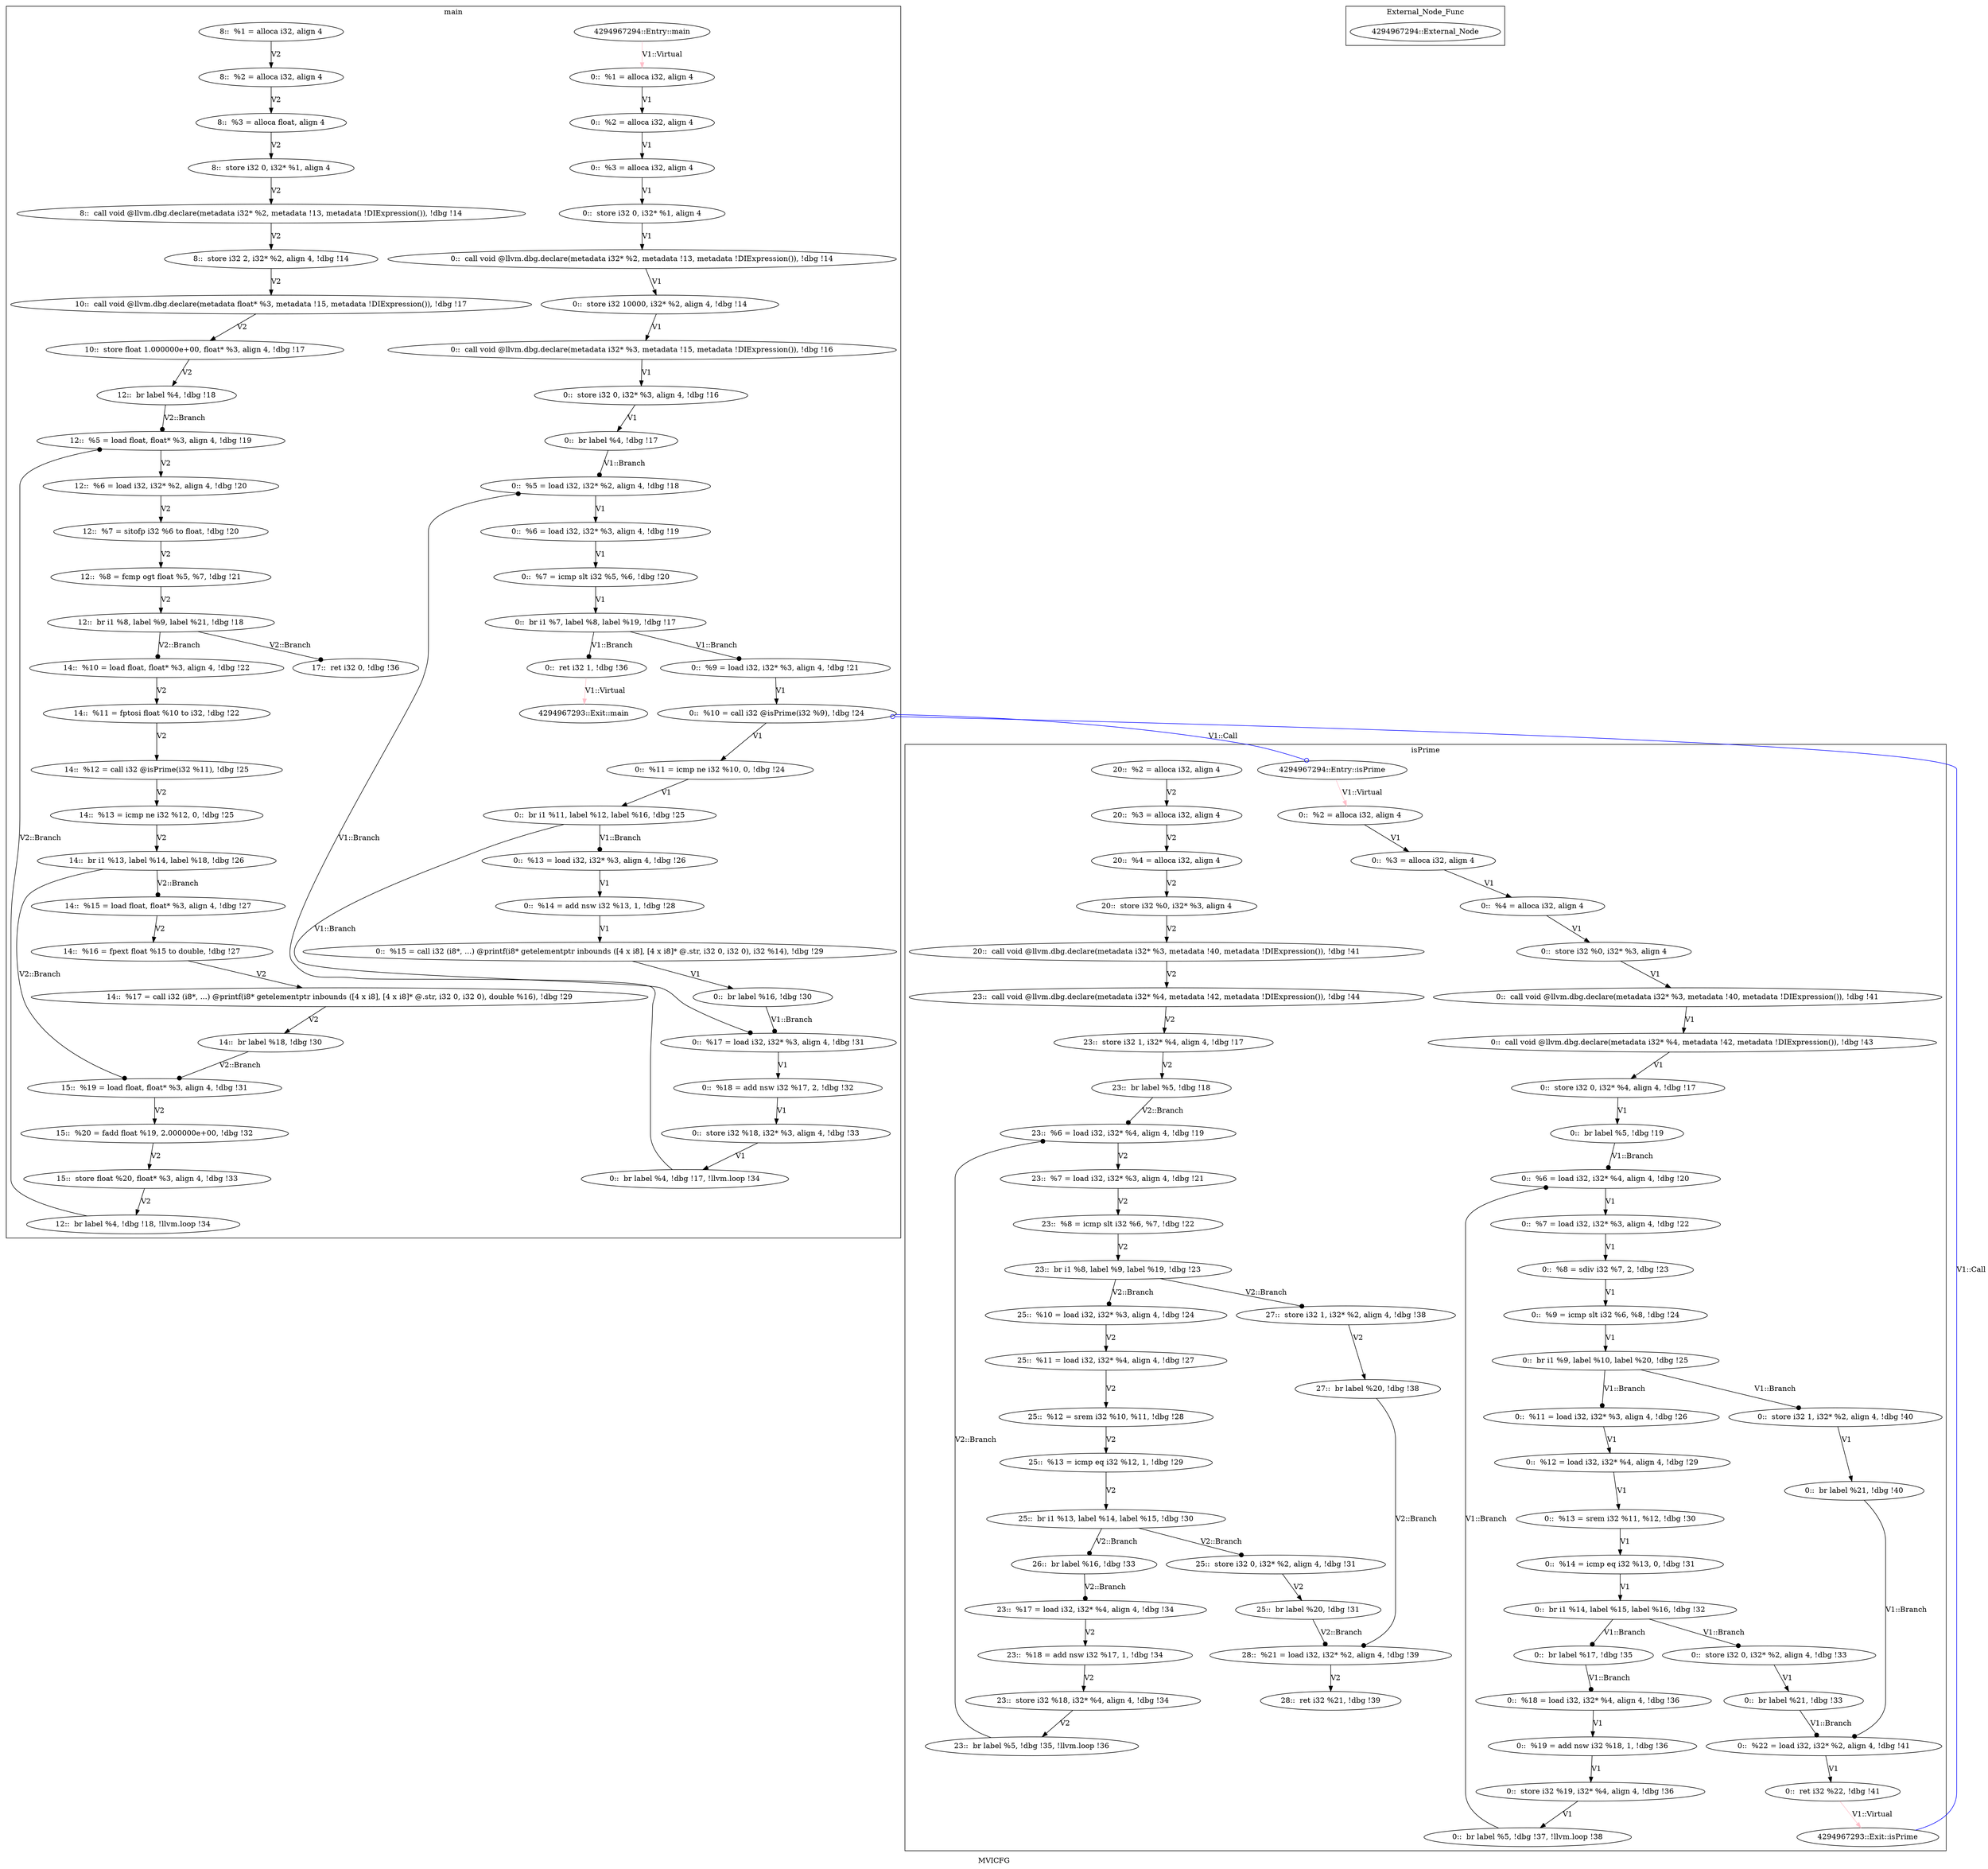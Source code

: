 digraph "MVICFG" {
	label="MVICFG";
/* Generating Nodes */
	subgraph cluster_1 {
		label="main";
		"28" [label="4294967294::Entry::main"];
		"2" [label="0::  %1 = alloca i32, align 4"];
		"3" [label="0::  %2 = alloca i32, align 4"];
		"4" [label="0::  %3 = alloca i32, align 4"];
		"5" [label="0::  store i32 0, i32* %1, align 4"];
		"6" [label="0::  call void @llvm.dbg.declare(metadata i32* %2, metadata !13, metadata !DIExpression()), !dbg !14"];
		"7" [label="0::  store i32 10000, i32* %2, align 4, !dbg !14"];
		"8" [label="0::  call void @llvm.dbg.declare(metadata i32* %3, metadata !15, metadata !DIExpression()), !dbg !16"];
		"9" [label="0::  store i32 0, i32* %3, align 4, !dbg !16"];
		"10" [label="0::  br label %4, !dbg !17"];
		"11" [label="0::  %5 = load i32, i32* %2, align 4, !dbg !18"];
		"12" [label="0::  %6 = load i32, i32* %3, align 4, !dbg !19"];
		"13" [label="0::  %7 = icmp slt i32 %5, %6, !dbg !20"];
		"14" [label="0::  br i1 %7, label %8, label %19, !dbg !17"];
		"15" [label="0::  %9 = load i32, i32* %3, align 4, !dbg !21"];
		"16" [label="0::  %10 = call i32 @isPrime(i32 %9), !dbg !24"];
		"17" [label="0::  %11 = icmp ne i32 %10, 0, !dbg !24"];
		"18" [label="0::  br i1 %11, label %12, label %16, !dbg !25"];
		"19" [label="0::  %13 = load i32, i32* %3, align 4, !dbg !26"];
		"20" [label="0::  %14 = add nsw i32 %13, 1, !dbg !28"];
		"21" [label="0::  %15 = call i32 (i8*, ...) @printf(i8* getelementptr inbounds ([4 x i8], [4 x i8]* @.str, i32 0, i32 0), i32 %14), !dbg !29"];
		"22" [label="0::  br label %16, !dbg !30"];
		"23" [label="0::  %17 = load i32, i32* %3, align 4, !dbg !31"];
		"24" [label="0::  %18 = add nsw i32 %17, 2, !dbg !32"];
		"25" [label="0::  store i32 %18, i32* %3, align 4, !dbg !33"];
		"26" [label="0::  br label %4, !dbg !17, !llvm.loop !34"];
		"27" [label="0::  ret i32 1, !dbg !36"];
		"29" [label="4294967293::Exit::main"];
		"66" [label="8::  %1 = alloca i32, align 4"];
		"67" [label="8::  %2 = alloca i32, align 4"];
		"68" [label="8::  %3 = alloca float, align 4"];
		"69" [label="8::  store i32 0, i32* %1, align 4"];
		"70" [label="8::  call void @llvm.dbg.declare(metadata i32* %2, metadata !13, metadata !DIExpression()), !dbg !14"];
		"71" [label="8::  store i32 2, i32* %2, align 4, !dbg !14"];
		"72" [label="10::  call void @llvm.dbg.declare(metadata float* %3, metadata !15, metadata !DIExpression()), !dbg !17"];
		"73" [label="10::  store float 1.000000e+00, float* %3, align 4, !dbg !17"];
		"74" [label="12::  br label %4, !dbg !18"];
		"75" [label="12::  %5 = load float, float* %3, align 4, !dbg !19"];
		"76" [label="12::  %6 = load i32, i32* %2, align 4, !dbg !20"];
		"77" [label="12::  %7 = sitofp i32 %6 to float, !dbg !20"];
		"78" [label="12::  %8 = fcmp ogt float %5, %7, !dbg !21"];
		"79" [label="12::  br i1 %8, label %9, label %21, !dbg !18"];
		"80" [label="12::  br label %4, !dbg !18, !llvm.loop !34"];
		"81" [label="14::  %10 = load float, float* %3, align 4, !dbg !22"];
		"82" [label="14::  %11 = fptosi float %10 to i32, !dbg !22"];
		"83" [label="14::  %12 = call i32 @isPrime(i32 %11), !dbg !25"];
		"84" [label="14::  %13 = icmp ne i32 %12, 0, !dbg !25"];
		"85" [label="14::  br i1 %13, label %14, label %18, !dbg !26"];
		"86" [label="14::  %15 = load float, float* %3, align 4, !dbg !27"];
		"87" [label="14::  %16 = fpext float %15 to double, !dbg !27"];
		"88" [label="14::  %17 = call i32 (i8*, ...) @printf(i8* getelementptr inbounds ([4 x i8], [4 x i8]* @.str, i32 0, i32 0), double %16), !dbg !29"];
		"89" [label="14::  br label %18, !dbg !30"];
		"90" [label="15::  %19 = load float, float* %3, align 4, !dbg !31"];
		"91" [label="15::  %20 = fadd float %19, 2.000000e+00, !dbg !32"];
		"92" [label="15::  store float %20, float* %3, align 4, !dbg !33"];
		"93" [label="17::  ret i32 0, !dbg !36"];
	}
	subgraph cluster_31 {
		label="isPrime";
		"61" [label="4294967294::Entry::isPrime"];
		"32" [label="0::  %2 = alloca i32, align 4"];
		"33" [label="0::  %3 = alloca i32, align 4"];
		"34" [label="0::  %4 = alloca i32, align 4"];
		"35" [label="0::  store i32 %0, i32* %3, align 4"];
		"36" [label="0::  call void @llvm.dbg.declare(metadata i32* %3, metadata !40, metadata !DIExpression()), !dbg !41"];
		"37" [label="0::  call void @llvm.dbg.declare(metadata i32* %4, metadata !42, metadata !DIExpression()), !dbg !43"];
		"38" [label="0::  store i32 0, i32* %4, align 4, !dbg !17"];
		"39" [label="0::  br label %5, !dbg !19"];
		"40" [label="0::  %6 = load i32, i32* %4, align 4, !dbg !20"];
		"41" [label="0::  %7 = load i32, i32* %3, align 4, !dbg !22"];
		"42" [label="0::  %8 = sdiv i32 %7, 2, !dbg !23"];
		"43" [label="0::  %9 = icmp slt i32 %6, %8, !dbg !24"];
		"44" [label="0::  br i1 %9, label %10, label %20, !dbg !25"];
		"45" [label="0::  %11 = load i32, i32* %3, align 4, !dbg !26"];
		"46" [label="0::  %12 = load i32, i32* %4, align 4, !dbg !29"];
		"47" [label="0::  %13 = srem i32 %11, %12, !dbg !30"];
		"48" [label="0::  %14 = icmp eq i32 %13, 0, !dbg !31"];
		"49" [label="0::  br i1 %14, label %15, label %16, !dbg !32"];
		"50" [label="0::  store i32 0, i32* %2, align 4, !dbg !33"];
		"51" [label="0::  br label %21, !dbg !33"];
		"52" [label="0::  br label %17, !dbg !35"];
		"53" [label="0::  %18 = load i32, i32* %4, align 4, !dbg !36"];
		"54" [label="0::  %19 = add nsw i32 %18, 1, !dbg !36"];
		"55" [label="0::  store i32 %19, i32* %4, align 4, !dbg !36"];
		"56" [label="0::  br label %5, !dbg !37, !llvm.loop !38"];
		"57" [label="0::  store i32 1, i32* %2, align 4, !dbg !40"];
		"58" [label="0::  br label %21, !dbg !40"];
		"59" [label="0::  %22 = load i32, i32* %2, align 4, !dbg !41"];
		"60" [label="0::  ret i32 %22, !dbg !41"];
		"62" [label="4294967293::Exit::isPrime"];
		"94" [label="20::  %2 = alloca i32, align 4"];
		"95" [label="20::  %3 = alloca i32, align 4"];
		"96" [label="20::  %4 = alloca i32, align 4"];
		"97" [label="20::  store i32 %0, i32* %3, align 4"];
		"98" [label="20::  call void @llvm.dbg.declare(metadata i32* %3, metadata !40, metadata !DIExpression()), !dbg !41"];
		"99" [label="23::  call void @llvm.dbg.declare(metadata i32* %4, metadata !42, metadata !DIExpression()), !dbg !44"];
		"100" [label="23::  store i32 1, i32* %4, align 4, !dbg !17"];
		"101" [label="23::  br label %5, !dbg !18"];
		"102" [label="23::  %6 = load i32, i32* %4, align 4, !dbg !19"];
		"103" [label="23::  %7 = load i32, i32* %3, align 4, !dbg !21"];
		"104" [label="23::  %8 = icmp slt i32 %6, %7, !dbg !22"];
		"105" [label="23::  br i1 %8, label %9, label %19, !dbg !23"];
		"106" [label="23::  %17 = load i32, i32* %4, align 4, !dbg !34"];
		"107" [label="23::  %18 = add nsw i32 %17, 1, !dbg !34"];
		"108" [label="23::  store i32 %18, i32* %4, align 4, !dbg !34"];
		"109" [label="23::  br label %5, !dbg !35, !llvm.loop !36"];
		"110" [label="25::  %10 = load i32, i32* %3, align 4, !dbg !24"];
		"111" [label="25::  %11 = load i32, i32* %4, align 4, !dbg !27"];
		"112" [label="25::  %12 = srem i32 %10, %11, !dbg !28"];
		"113" [label="25::  %13 = icmp eq i32 %12, 1, !dbg !29"];
		"114" [label="25::  br i1 %13, label %14, label %15, !dbg !30"];
		"115" [label="25::  store i32 0, i32* %2, align 4, !dbg !31"];
		"116" [label="25::  br label %20, !dbg !31"];
		"117" [label="26::  br label %16, !dbg !33"];
		"118" [label="27::  store i32 1, i32* %2, align 4, !dbg !38"];
		"119" [label="27::  br label %20, !dbg !38"];
		"120" [label="28::  %21 = load i32, i32* %2, align 4, !dbg !39"];
		"121" [label="28::  ret i32 %21, !dbg !39"];
	}
	subgraph cluster_64 {
		label="External_Node_Func";
		"65" [label="4294967294::External_Node"];
	}

/* Generating Edges */
		"2" -> "3" [arrowhead = normal, penwidth = 1.0, color = black, label="V1"];
		"3" -> "4" [arrowhead = normal, penwidth = 1.0, color = black, label="V1"];
		"4" -> "5" [arrowhead = normal, penwidth = 1.0, color = black, label="V1"];
		"5" -> "6" [arrowhead = normal, penwidth = 1.0, color = black, label="V1"];
		"6" -> "7" [arrowhead = normal, penwidth = 1.0, color = black, label="V1"];
		"8" -> "9" [arrowhead = normal, penwidth = 1.0, color = black, label="V1"];
		"11" -> "12" [arrowhead = normal, penwidth = 1.0, color = black, label="V1"];
		"12" -> "13" [arrowhead = normal, penwidth = 1.0, color = black, label="V1"];
		"13" -> "14" [arrowhead = normal, penwidth = 1.0, color = black, label="V1"];
		"15" -> "16" [arrowhead = normal, penwidth = 1.0, color = black, label="V1"];
		"16" -> "17" [arrowhead = normal, penwidth = 1.0, color = black, label="V1"];
		"17" -> "18" [arrowhead = normal, penwidth = 1.0, color = black, label="V1"];
		"19" -> "20" [arrowhead = normal, penwidth = 1.0, color = black, label="V1"];
		"20" -> "21" [arrowhead = normal, penwidth = 1.0, color = black, label="V1"];
		"21" -> "22" [arrowhead = normal, penwidth = 1.0, color = black, label="V1"];
		"23" -> "24" [arrowhead = normal, penwidth = 1.0, color = black, label="V1"];
		"24" -> "25" [arrowhead = normal, penwidth = 1.0, color = black, label="V1"];
		"28" -> "2" [arrowhead = normal, penwidth = 1.0, color = pink, label="V1::Virtual"];
		"27" -> "29" [arrowhead = normal, penwidth = 1.0, color = pink, label="V1::Virtual"];
		"32" -> "33" [arrowhead = normal, penwidth = 1.0, color = black, label="V1"];
		"33" -> "34" [arrowhead = normal, penwidth = 1.0, color = black, label="V1"];
		"34" -> "35" [arrowhead = normal, penwidth = 1.0, color = black, label="V1"];
		"35" -> "36" [arrowhead = normal, penwidth = 1.0, color = black, label="V1"];
		"38" -> "39" [arrowhead = normal, penwidth = 1.0, color = black, label="V1"];
		"40" -> "41" [arrowhead = normal, penwidth = 1.0, color = black, label="V1"];
		"41" -> "42" [arrowhead = normal, penwidth = 1.0, color = black, label="V1"];
		"42" -> "43" [arrowhead = normal, penwidth = 1.0, color = black, label="V1"];
		"43" -> "44" [arrowhead = normal, penwidth = 1.0, color = black, label="V1"];
		"45" -> "46" [arrowhead = normal, penwidth = 1.0, color = black, label="V1"];
		"46" -> "47" [arrowhead = normal, penwidth = 1.0, color = black, label="V1"];
		"47" -> "48" [arrowhead = normal, penwidth = 1.0, color = black, label="V1"];
		"48" -> "49" [arrowhead = normal, penwidth = 1.0, color = black, label="V1"];
		"50" -> "51" [arrowhead = normal, penwidth = 1.0, color = black, label="V1"];
		"53" -> "54" [arrowhead = normal, penwidth = 1.0, color = black, label="V1"];
		"54" -> "55" [arrowhead = normal, penwidth = 1.0, color = black, label="V1"];
		"55" -> "56" [arrowhead = normal, penwidth = 1.0, color = black, label="V1"];
		"57" -> "58" [arrowhead = normal, penwidth = 1.0, color = black, label="V1"];
		"59" -> "60" [arrowhead = normal, penwidth = 1.0, color = black, label="V1"];
		"61" -> "32" [arrowhead = normal, penwidth = 1.0, color = pink, label="V1::Virtual"];
		"60" -> "62" [arrowhead = normal, penwidth = 1.0, color = pink, label="V1::Virtual"];
		"7" -> "8" [arrowhead = normal, penwidth = 1.0, color = black, label="V1"];
		"9" -> "10" [arrowhead = normal, penwidth = 1.0, color = black, label="V1"];
		"10" -> "11" [arrowhead = dot, penwidth = 1.0, color = black, label="V1::Branch"];
		"14" -> "15" [arrowhead = dot, penwidth = 1.0, color = black, label="V1::Branch"];
		"14" -> "27" [arrowhead = dot, penwidth = 1.0, color = black, label="V1::Branch"];
		"18" -> "19" [arrowhead = dot, penwidth = 1.0, color = black, label="V1::Branch"];
		"18" -> "23" [arrowhead = dot, penwidth = 1.0, color = black, label="V1::Branch"];
		"22" -> "23" [arrowhead = dot, penwidth = 1.0, color = black, label="V1::Branch"];
		"25" -> "26" [arrowhead = normal, penwidth = 1.0, color = black, label="V1"];
		"26" -> "11" [arrowhead = dot, penwidth = 1.0, color = black, label="V1::Branch"];
		"36" -> "37" [arrowhead = normal, penwidth = 1.0, color = black, label="V1"];
		"37" -> "38" [arrowhead = normal, penwidth = 1.0, color = black, label="V1"];
		"39" -> "40" [arrowhead = dot, penwidth = 1.0, color = black, label="V1::Branch"];
		"44" -> "45" [arrowhead = dot, penwidth = 1.0, color = black, label="V1::Branch"];
		"44" -> "57" [arrowhead = dot, penwidth = 1.0, color = black, label="V1::Branch"];
		"49" -> "50" [arrowhead = dot, penwidth = 1.0, color = black, label="V1::Branch"];
		"49" -> "52" [arrowhead = dot, penwidth = 1.0, color = black, label="V1::Branch"];
		"51" -> "59" [arrowhead = dot, penwidth = 1.0, color = black, label="V1::Branch"];
		"52" -> "53" [arrowhead = dot, penwidth = 1.0, color = black, label="V1::Branch"];
		"56" -> "40" [arrowhead = dot, penwidth = 1.0, color = black, label="V1::Branch"];
		"58" -> "59" [arrowhead = dot, penwidth = 1.0, color = black, label="V1::Branch"];
		"16" -> "61" [arrowhead = odot, penwidth = 1.0, color = blue, label="V1::Call"];
		"62" -> "16" [arrowhead = odot, penwidth = 1.0, color = blue, label="V1::Call"];
		"66" -> "67" [arrowhead = normal, penwidth = 1.0, color = black, label="V2"];
		"67" -> "68" [arrowhead = normal, penwidth = 1.0, color = black, label="V2"];
		"68" -> "69" [arrowhead = normal, penwidth = 1.0, color = black, label="V2"];
		"69" -> "70" [arrowhead = normal, penwidth = 1.0, color = black, label="V2"];
		"70" -> "71" [arrowhead = normal, penwidth = 1.0, color = black, label="V2"];
		"71" -> "72" [arrowhead = normal, penwidth = 1.0, color = black, label="V2"];
		"72" -> "73" [arrowhead = normal, penwidth = 1.0, color = black, label="V2"];
		"73" -> "74" [arrowhead = normal, penwidth = 1.0, color = black, label="V2"];
		"74" -> "75" [arrowhead = dot, penwidth = 1.0, color = black, label="V2::Branch"];
		"75" -> "76" [arrowhead = normal, penwidth = 1.0, color = black, label="V2"];
		"80" -> "75" [arrowhead = dot, penwidth = 1.0, color = black, label="V2::Branch"];
		"76" -> "77" [arrowhead = normal, penwidth = 1.0, color = black, label="V2"];
		"77" -> "78" [arrowhead = normal, penwidth = 1.0, color = black, label="V2"];
		"78" -> "79" [arrowhead = normal, penwidth = 1.0, color = black, label="V2"];
		"79" -> "81" [arrowhead = dot, penwidth = 1.0, color = black, label="V2::Branch"];
		"79" -> "93" [arrowhead = dot, penwidth = 1.0, color = black, label="V2::Branch"];
		"92" -> "80" [arrowhead = normal, penwidth = 1.0, color = black, label="V2"];
		"81" -> "82" [arrowhead = normal, penwidth = 1.0, color = black, label="V2"];
		"82" -> "83" [arrowhead = normal, penwidth = 1.0, color = black, label="V2"];
		"83" -> "84" [arrowhead = normal, penwidth = 1.0, color = black, label="V2"];
		"84" -> "85" [arrowhead = normal, penwidth = 1.0, color = black, label="V2"];
		"85" -> "86" [arrowhead = dot, penwidth = 1.0, color = black, label="V2::Branch"];
		"85" -> "90" [arrowhead = dot, penwidth = 1.0, color = black, label="V2::Branch"];
		"86" -> "87" [arrowhead = normal, penwidth = 1.0, color = black, label="V2"];
		"87" -> "88" [arrowhead = normal, penwidth = 1.0, color = black, label="V2"];
		"88" -> "89" [arrowhead = normal, penwidth = 1.0, color = black, label="V2"];
		"89" -> "90" [arrowhead = dot, penwidth = 1.0, color = black, label="V2::Branch"];
		"90" -> "91" [arrowhead = normal, penwidth = 1.0, color = black, label="V2"];
		"91" -> "92" [arrowhead = normal, penwidth = 1.0, color = black, label="V2"];
		"94" -> "95" [arrowhead = normal, penwidth = 1.0, color = black, label="V2"];
		"95" -> "96" [arrowhead = normal, penwidth = 1.0, color = black, label="V2"];
		"96" -> "97" [arrowhead = normal, penwidth = 1.0, color = black, label="V2"];
		"97" -> "98" [arrowhead = normal, penwidth = 1.0, color = black, label="V2"];
		"98" -> "99" [arrowhead = normal, penwidth = 1.0, color = black, label="V2"];
		"99" -> "100" [arrowhead = normal, penwidth = 1.0, color = black, label="V2"];
		"100" -> "101" [arrowhead = normal, penwidth = 1.0, color = black, label="V2"];
		"101" -> "102" [arrowhead = dot, penwidth = 1.0, color = black, label="V2::Branch"];
		"102" -> "103" [arrowhead = normal, penwidth = 1.0, color = black, label="V2"];
		"109" -> "102" [arrowhead = dot, penwidth = 1.0, color = black, label="V2::Branch"];
		"103" -> "104" [arrowhead = normal, penwidth = 1.0, color = black, label="V2"];
		"104" -> "105" [arrowhead = normal, penwidth = 1.0, color = black, label="V2"];
		"105" -> "110" [arrowhead = dot, penwidth = 1.0, color = black, label="V2::Branch"];
		"105" -> "118" [arrowhead = dot, penwidth = 1.0, color = black, label="V2::Branch"];
		"106" -> "107" [arrowhead = normal, penwidth = 1.0, color = black, label="V2"];
		"117" -> "106" [arrowhead = dot, penwidth = 1.0, color = black, label="V2::Branch"];
		"107" -> "108" [arrowhead = normal, penwidth = 1.0, color = black, label="V2"];
		"108" -> "109" [arrowhead = normal, penwidth = 1.0, color = black, label="V2"];
		"110" -> "111" [arrowhead = normal, penwidth = 1.0, color = black, label="V2"];
		"111" -> "112" [arrowhead = normal, penwidth = 1.0, color = black, label="V2"];
		"112" -> "113" [arrowhead = normal, penwidth = 1.0, color = black, label="V2"];
		"113" -> "114" [arrowhead = normal, penwidth = 1.0, color = black, label="V2"];
		"114" -> "115" [arrowhead = dot, penwidth = 1.0, color = black, label="V2::Branch"];
		"114" -> "117" [arrowhead = dot, penwidth = 1.0, color = black, label="V2::Branch"];
		"115" -> "116" [arrowhead = normal, penwidth = 1.0, color = black, label="V2"];
		"116" -> "120" [arrowhead = dot, penwidth = 1.0, color = black, label="V2::Branch"];
		"118" -> "119" [arrowhead = normal, penwidth = 1.0, color = black, label="V2"];
		"119" -> "120" [arrowhead = dot, penwidth = 1.0, color = black, label="V2::Branch"];
		"120" -> "121" [arrowhead = normal, penwidth = 1.0, color = black, label="V2"];
}
